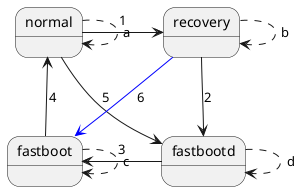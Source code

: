 @startuml
state fastboot

normal -right-> recovery: 1
recovery -down-> fastbootd: 2
fastbootd -left-> fastboot: 3
fastboot -up-> normal: 4

'self
normal -[dashed]> normal: a
recovery -[dashed]> recovery: b
fastboot -[dashed]> fastboot: c
fastbootd -[dashed]> fastbootd: d

'normal
normal -> fastbootd: 5

'recovery
recovery -[#blue]> fastboot: 6
@enduml